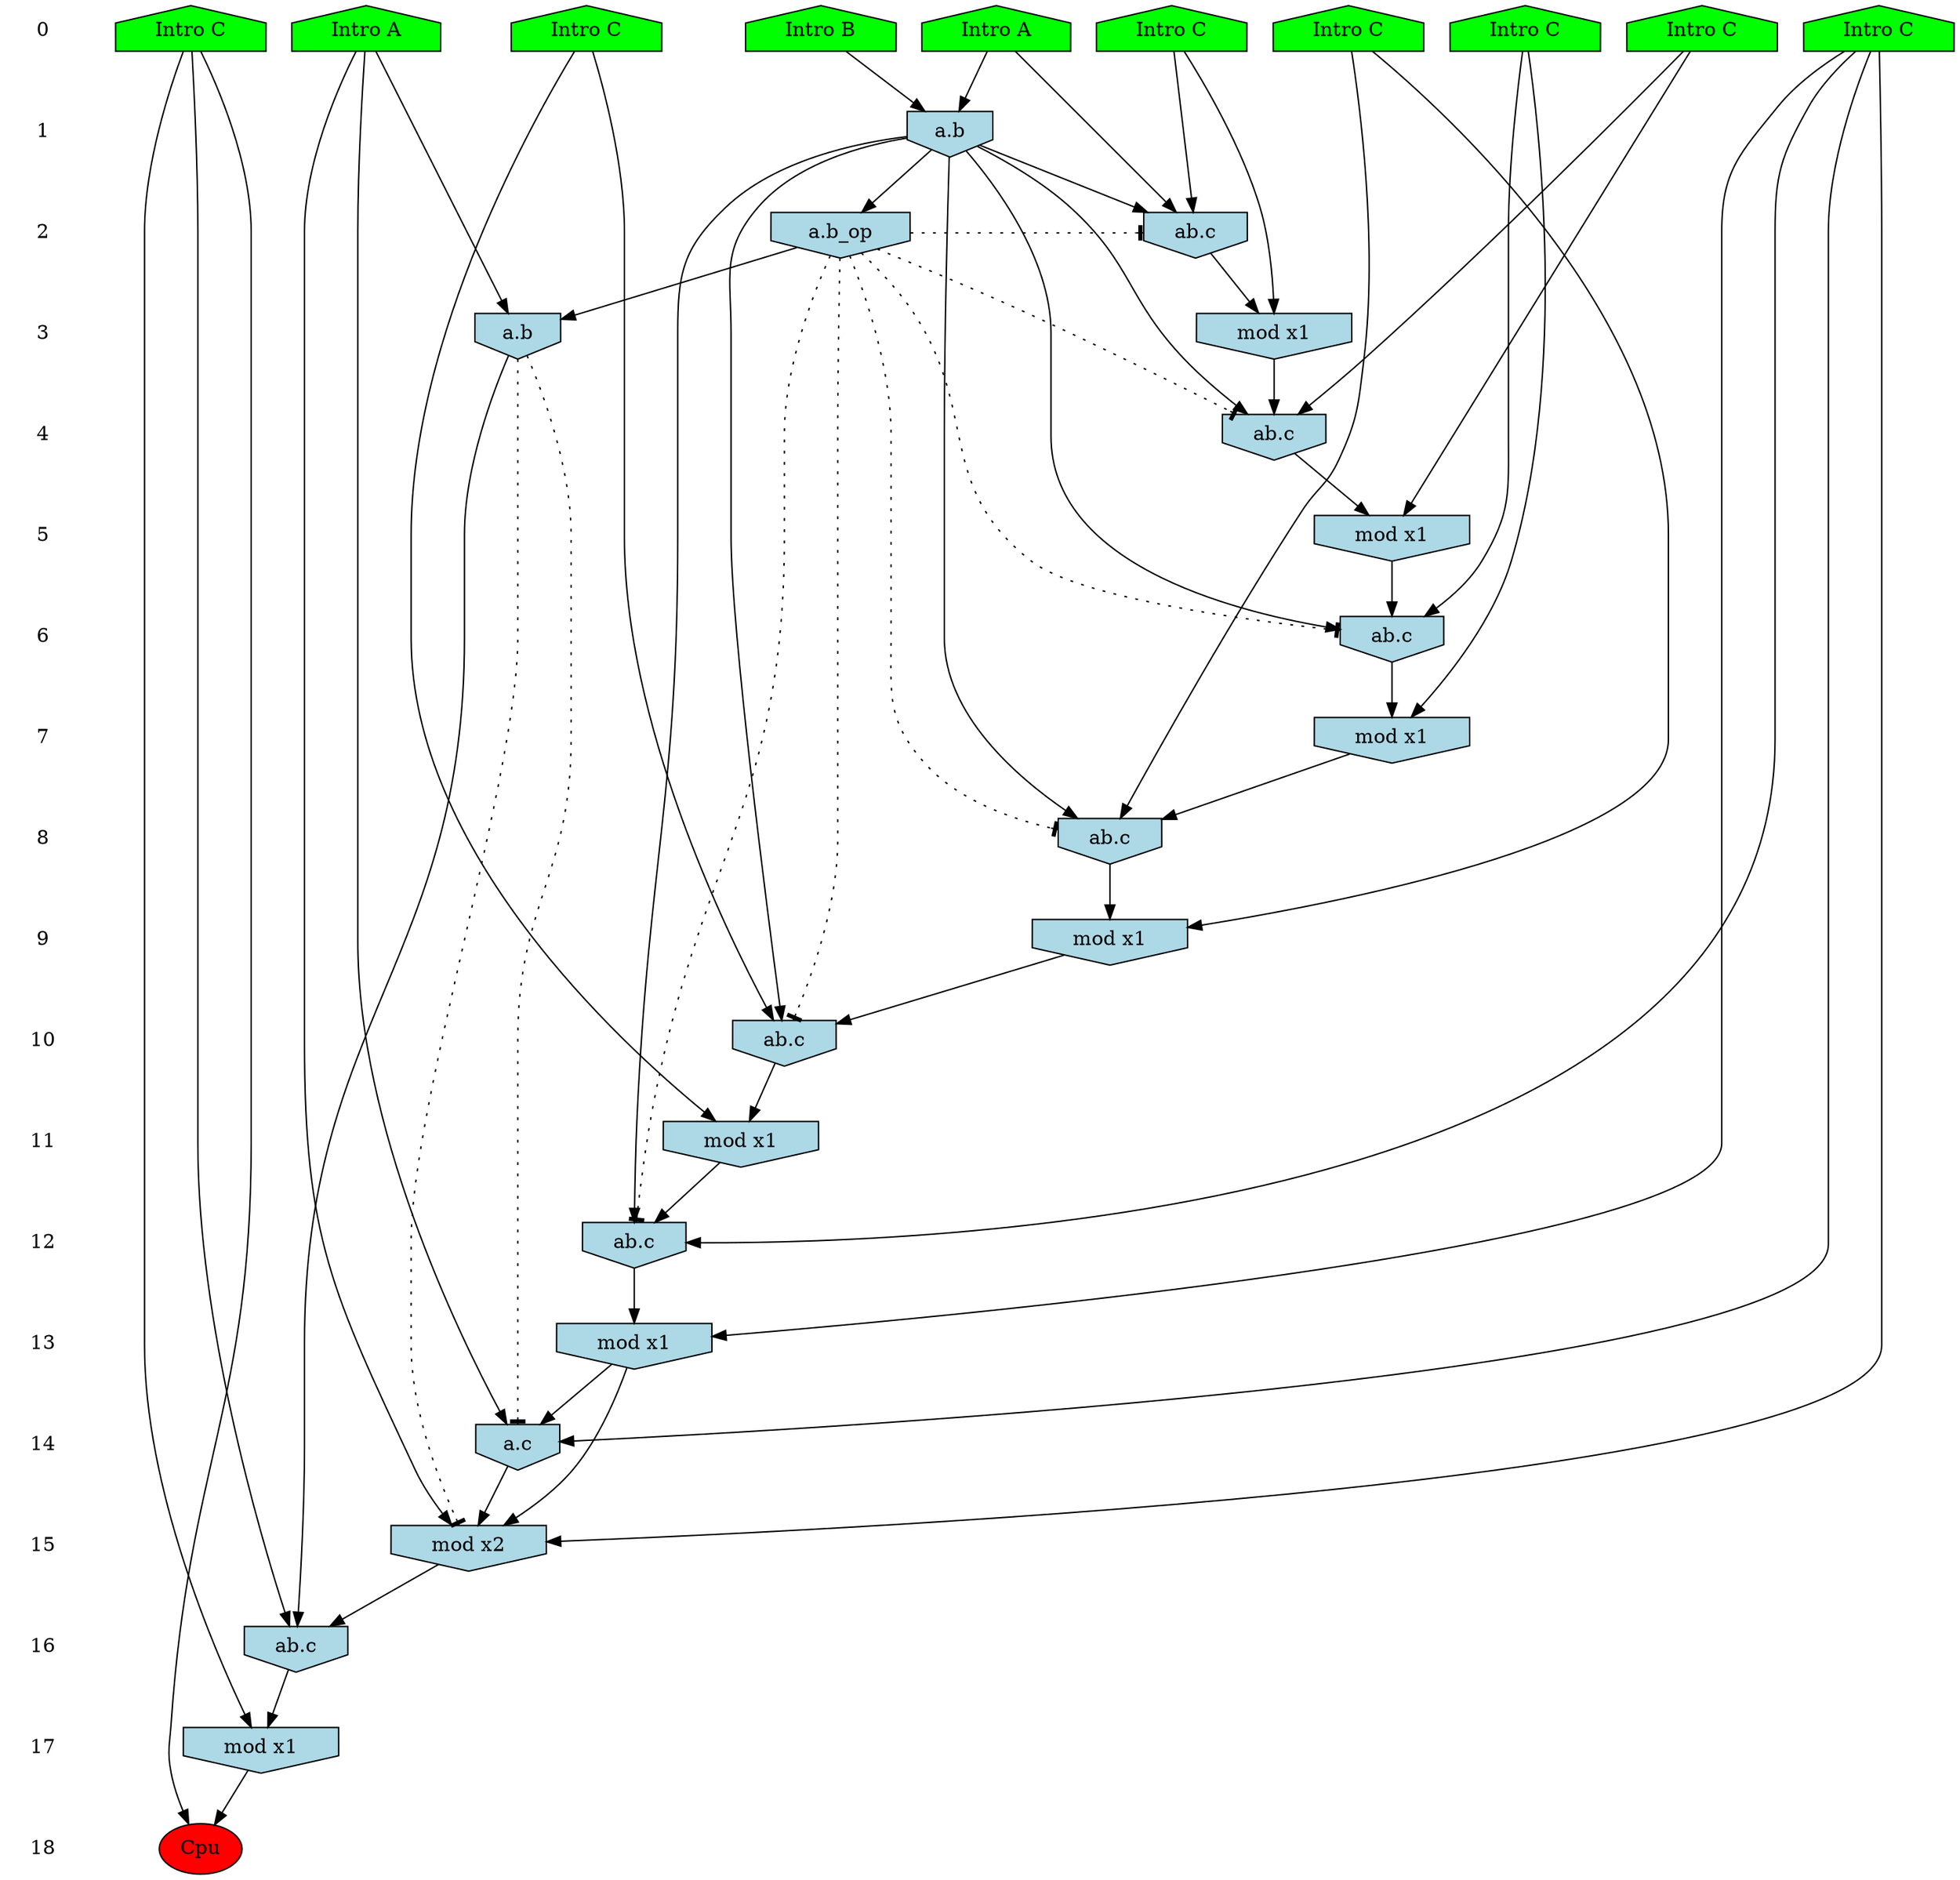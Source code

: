 /* Compression of 1 causal flows obtained in average at 1.865321E+01 t.u */
/* Compressed causal flows were: [3362] */
digraph G{
 ranksep=.5 ; 
{ rank = same ; "0" [shape=plaintext] ; node_1 [label ="Intro A", shape=house, style=filled, fillcolor=green] ;
node_2 [label ="Intro B", shape=house, style=filled, fillcolor=green] ;
node_3 [label ="Intro A", shape=house, style=filled, fillcolor=green] ;
node_4 [label ="Intro C", shape=house, style=filled, fillcolor=green] ;
node_5 [label ="Intro C", shape=house, style=filled, fillcolor=green] ;
node_6 [label ="Intro C", shape=house, style=filled, fillcolor=green] ;
node_7 [label ="Intro C", shape=house, style=filled, fillcolor=green] ;
node_8 [label ="Intro C", shape=house, style=filled, fillcolor=green] ;
node_9 [label ="Intro C", shape=house, style=filled, fillcolor=green] ;
node_10 [label ="Intro C", shape=house, style=filled, fillcolor=green] ;
}
{ rank = same ; "1" [shape=plaintext] ; node_11 [label="a.b", shape=invhouse, style=filled, fillcolor = lightblue] ;
}
{ rank = same ; "2" [shape=plaintext] ; node_12 [label="ab.c", shape=invhouse, style=filled, fillcolor = lightblue] ;
node_25 [label="a.b_op", shape=invhouse, style=filled, fillcolor = lightblue] ;
}
{ rank = same ; "3" [shape=plaintext] ; node_13 [label="mod x1", shape=invhouse, style=filled, fillcolor = lightblue] ;
node_27 [label="a.b", shape=invhouse, style=filled, fillcolor = lightblue] ;
}
{ rank = same ; "4" [shape=plaintext] ; node_14 [label="ab.c", shape=invhouse, style=filled, fillcolor = lightblue] ;
}
{ rank = same ; "5" [shape=plaintext] ; node_15 [label="mod x1", shape=invhouse, style=filled, fillcolor = lightblue] ;
}
{ rank = same ; "6" [shape=plaintext] ; node_16 [label="ab.c", shape=invhouse, style=filled, fillcolor = lightblue] ;
}
{ rank = same ; "7" [shape=plaintext] ; node_17 [label="mod x1", shape=invhouse, style=filled, fillcolor = lightblue] ;
}
{ rank = same ; "8" [shape=plaintext] ; node_18 [label="ab.c", shape=invhouse, style=filled, fillcolor = lightblue] ;
}
{ rank = same ; "9" [shape=plaintext] ; node_19 [label="mod x1", shape=invhouse, style=filled, fillcolor = lightblue] ;
}
{ rank = same ; "10" [shape=plaintext] ; node_20 [label="ab.c", shape=invhouse, style=filled, fillcolor = lightblue] ;
}
{ rank = same ; "11" [shape=plaintext] ; node_21 [label="mod x1", shape=invhouse, style=filled, fillcolor = lightblue] ;
}
{ rank = same ; "12" [shape=plaintext] ; node_22 [label="ab.c", shape=invhouse, style=filled, fillcolor = lightblue] ;
}
{ rank = same ; "13" [shape=plaintext] ; node_23 [label="mod x1", shape=invhouse, style=filled, fillcolor = lightblue] ;
}
{ rank = same ; "14" [shape=plaintext] ; node_24 [label="a.c", shape=invhouse, style=filled, fillcolor = lightblue] ;
}
{ rank = same ; "15" [shape=plaintext] ; node_26 [label="mod x2", shape=invhouse, style=filled, fillcolor = lightblue] ;
}
{ rank = same ; "16" [shape=plaintext] ; node_28 [label="ab.c", shape=invhouse, style=filled, fillcolor = lightblue] ;
}
{ rank = same ; "17" [shape=plaintext] ; node_29 [label="mod x1", shape=invhouse, style=filled, fillcolor = lightblue] ;
}
{ rank = same ; "18" [shape=plaintext] ; node_30 [label ="Cpu", style=filled, fillcolor=red] ;
}
"0" -> "1" [style="invis"]; 
"1" -> "2" [style="invis"]; 
"2" -> "3" [style="invis"]; 
"3" -> "4" [style="invis"]; 
"4" -> "5" [style="invis"]; 
"5" -> "6" [style="invis"]; 
"6" -> "7" [style="invis"]; 
"7" -> "8" [style="invis"]; 
"8" -> "9" [style="invis"]; 
"9" -> "10" [style="invis"]; 
"10" -> "11" [style="invis"]; 
"11" -> "12" [style="invis"]; 
"12" -> "13" [style="invis"]; 
"13" -> "14" [style="invis"]; 
"14" -> "15" [style="invis"]; 
"15" -> "16" [style="invis"]; 
"16" -> "17" [style="invis"]; 
"17" -> "18" [style="invis"]; 
node_2 -> node_11
node_3 -> node_11
node_3 -> node_12
node_6 -> node_12
node_11 -> node_12
node_6 -> node_13
node_12 -> node_13
node_9 -> node_14
node_11 -> node_14
node_13 -> node_14
node_9 -> node_15
node_14 -> node_15
node_5 -> node_16
node_11 -> node_16
node_15 -> node_16
node_5 -> node_17
node_16 -> node_17
node_7 -> node_18
node_11 -> node_18
node_17 -> node_18
node_7 -> node_19
node_18 -> node_19
node_10 -> node_20
node_11 -> node_20
node_19 -> node_20
node_10 -> node_21
node_20 -> node_21
node_8 -> node_22
node_11 -> node_22
node_21 -> node_22
node_8 -> node_23
node_22 -> node_23
node_1 -> node_24
node_8 -> node_24
node_23 -> node_24
node_11 -> node_25
node_1 -> node_26
node_8 -> node_26
node_23 -> node_26
node_24 -> node_26
node_1 -> node_27
node_25 -> node_27
node_4 -> node_28
node_26 -> node_28
node_27 -> node_28
node_4 -> node_29
node_28 -> node_29
node_4 -> node_30
node_29 -> node_30
node_25 -> node_22 [style=dotted, arrowhead = tee] 
node_25 -> node_20 [style=dotted, arrowhead = tee] 
node_25 -> node_18 [style=dotted, arrowhead = tee] 
node_25 -> node_16 [style=dotted, arrowhead = tee] 
node_25 -> node_14 [style=dotted, arrowhead = tee] 
node_25 -> node_12 [style=dotted, arrowhead = tee] 
node_27 -> node_26 [style=dotted, arrowhead = tee] 
node_27 -> node_24 [style=dotted, arrowhead = tee] 
}
/*
 Dot generation time: 0.000847
*/